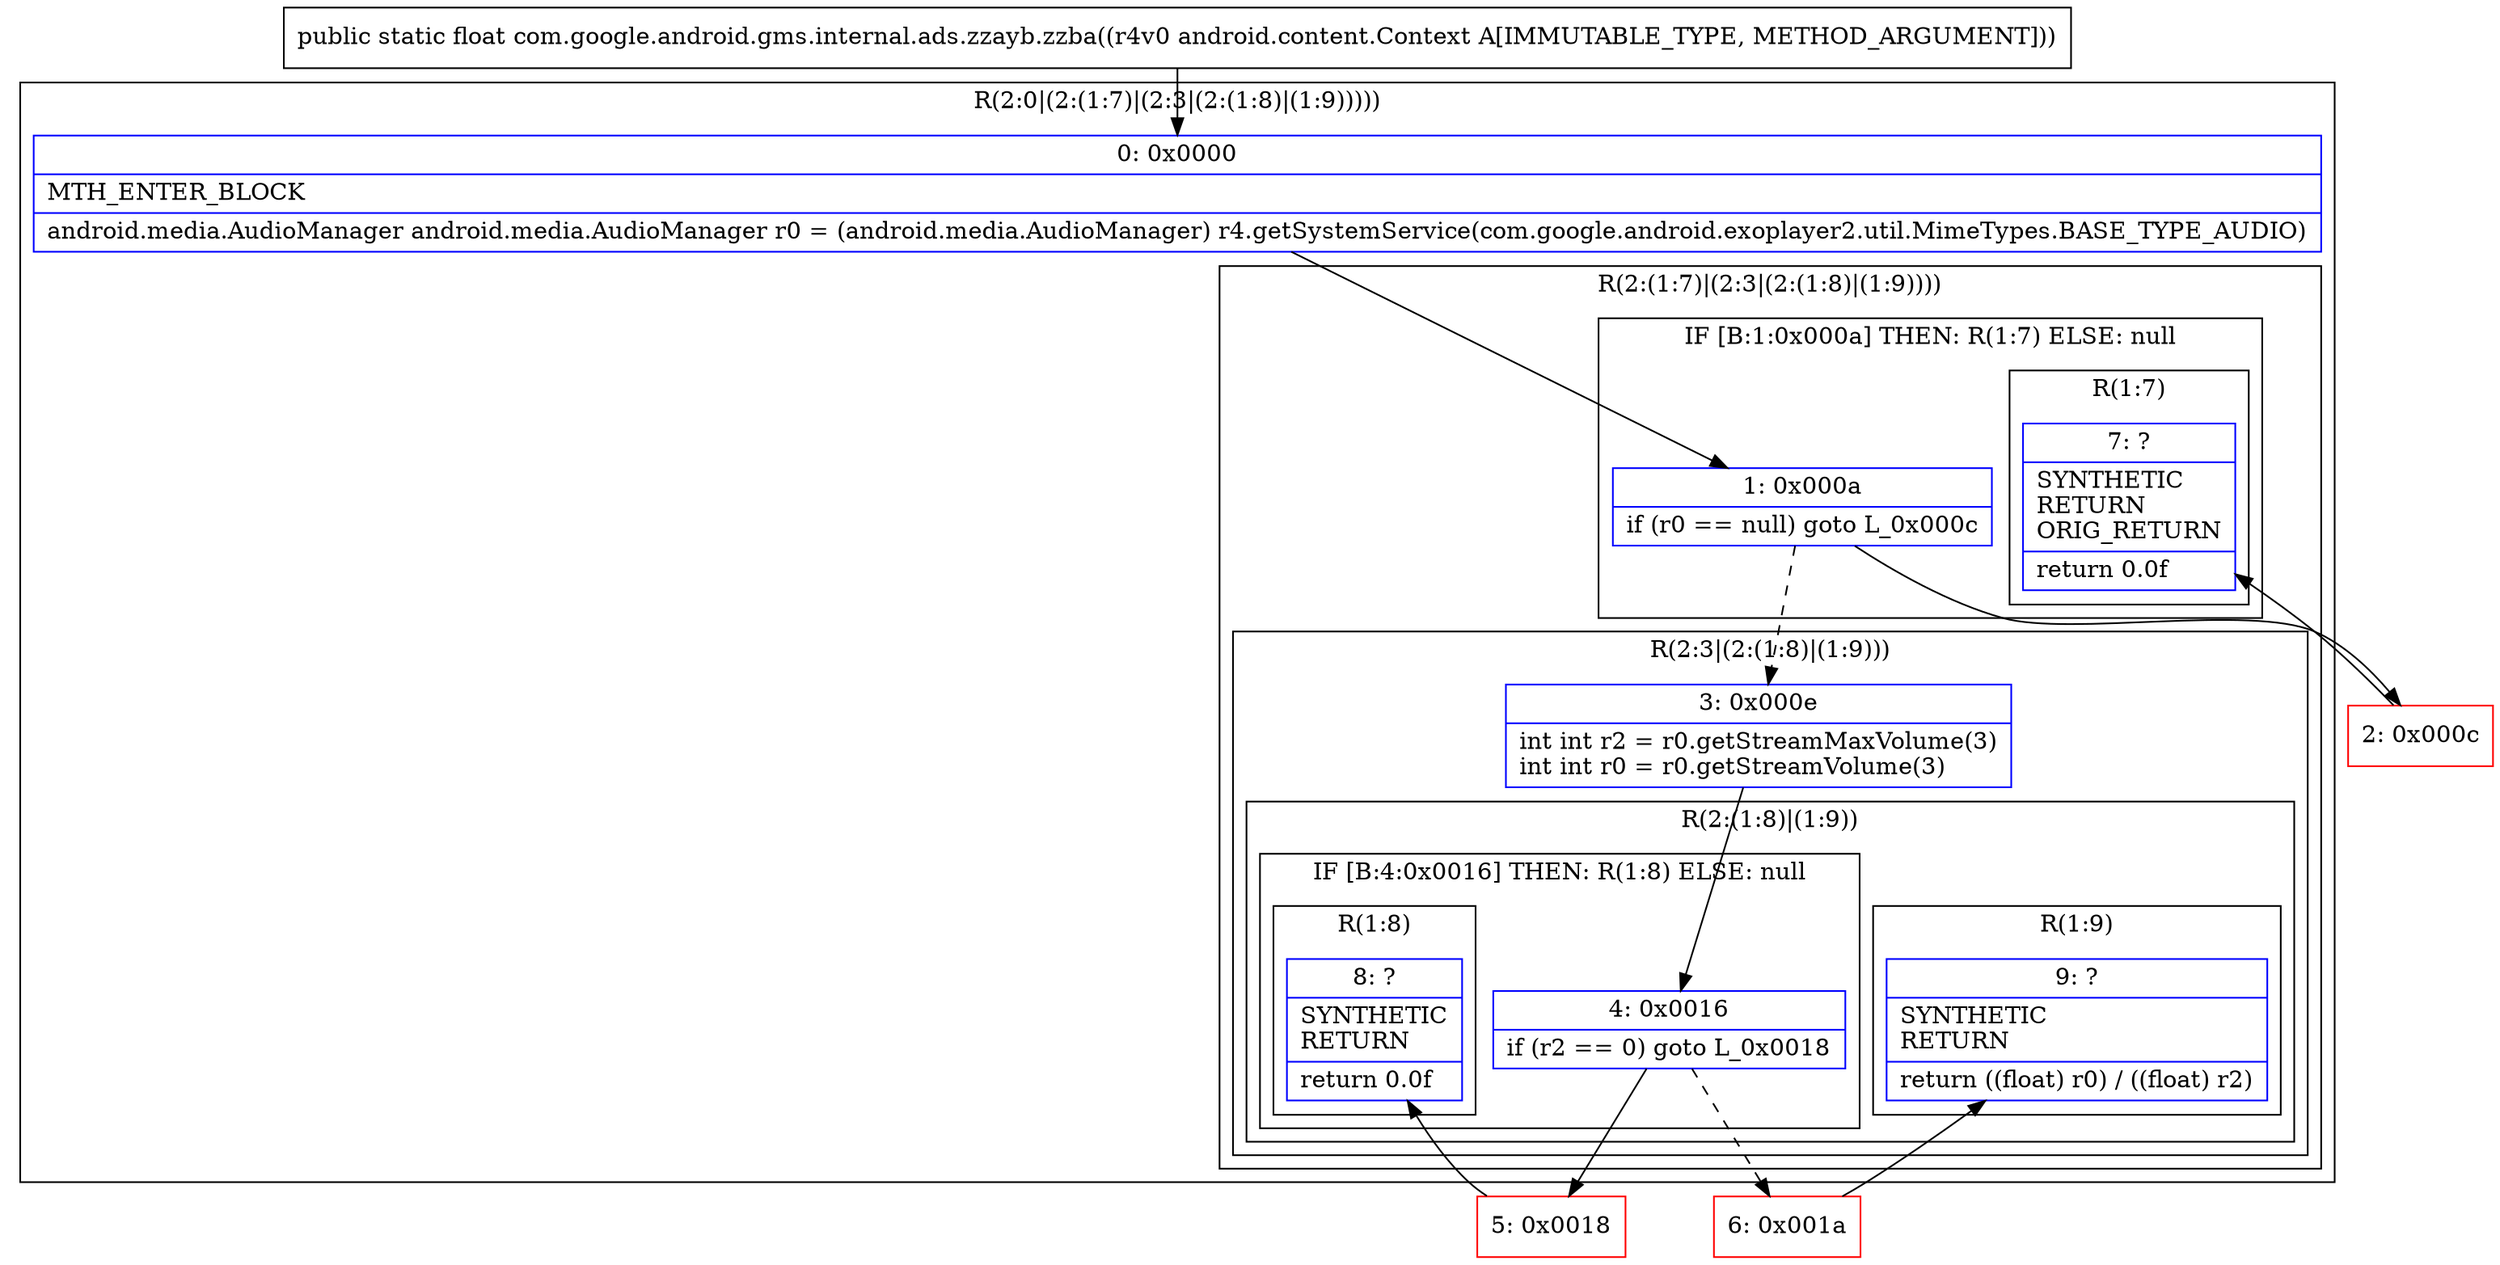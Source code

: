 digraph "CFG forcom.google.android.gms.internal.ads.zzayb.zzba(Landroid\/content\/Context;)F" {
subgraph cluster_Region_737394658 {
label = "R(2:0|(2:(1:7)|(2:3|(2:(1:8)|(1:9)))))";
node [shape=record,color=blue];
Node_0 [shape=record,label="{0\:\ 0x0000|MTH_ENTER_BLOCK\l|android.media.AudioManager android.media.AudioManager r0 = (android.media.AudioManager) r4.getSystemService(com.google.android.exoplayer2.util.MimeTypes.BASE_TYPE_AUDIO)\l}"];
subgraph cluster_Region_1720251924 {
label = "R(2:(1:7)|(2:3|(2:(1:8)|(1:9))))";
node [shape=record,color=blue];
subgraph cluster_IfRegion_435948534 {
label = "IF [B:1:0x000a] THEN: R(1:7) ELSE: null";
node [shape=record,color=blue];
Node_1 [shape=record,label="{1\:\ 0x000a|if (r0 == null) goto L_0x000c\l}"];
subgraph cluster_Region_763406525 {
label = "R(1:7)";
node [shape=record,color=blue];
Node_7 [shape=record,label="{7\:\ ?|SYNTHETIC\lRETURN\lORIG_RETURN\l|return 0.0f\l}"];
}
}
subgraph cluster_Region_783093970 {
label = "R(2:3|(2:(1:8)|(1:9)))";
node [shape=record,color=blue];
Node_3 [shape=record,label="{3\:\ 0x000e|int int r2 = r0.getStreamMaxVolume(3)\lint int r0 = r0.getStreamVolume(3)\l}"];
subgraph cluster_Region_2006342124 {
label = "R(2:(1:8)|(1:9))";
node [shape=record,color=blue];
subgraph cluster_IfRegion_1284868000 {
label = "IF [B:4:0x0016] THEN: R(1:8) ELSE: null";
node [shape=record,color=blue];
Node_4 [shape=record,label="{4\:\ 0x0016|if (r2 == 0) goto L_0x0018\l}"];
subgraph cluster_Region_614610925 {
label = "R(1:8)";
node [shape=record,color=blue];
Node_8 [shape=record,label="{8\:\ ?|SYNTHETIC\lRETURN\l|return 0.0f\l}"];
}
}
subgraph cluster_Region_2049916287 {
label = "R(1:9)";
node [shape=record,color=blue];
Node_9 [shape=record,label="{9\:\ ?|SYNTHETIC\lRETURN\l|return ((float) r0) \/ ((float) r2)\l}"];
}
}
}
}
}
Node_2 [shape=record,color=red,label="{2\:\ 0x000c}"];
Node_5 [shape=record,color=red,label="{5\:\ 0x0018}"];
Node_6 [shape=record,color=red,label="{6\:\ 0x001a}"];
MethodNode[shape=record,label="{public static float com.google.android.gms.internal.ads.zzayb.zzba((r4v0 android.content.Context A[IMMUTABLE_TYPE, METHOD_ARGUMENT])) }"];
MethodNode -> Node_0;
Node_0 -> Node_1;
Node_1 -> Node_2;
Node_1 -> Node_3[style=dashed];
Node_3 -> Node_4;
Node_4 -> Node_5;
Node_4 -> Node_6[style=dashed];
Node_2 -> Node_7;
Node_5 -> Node_8;
Node_6 -> Node_9;
}

